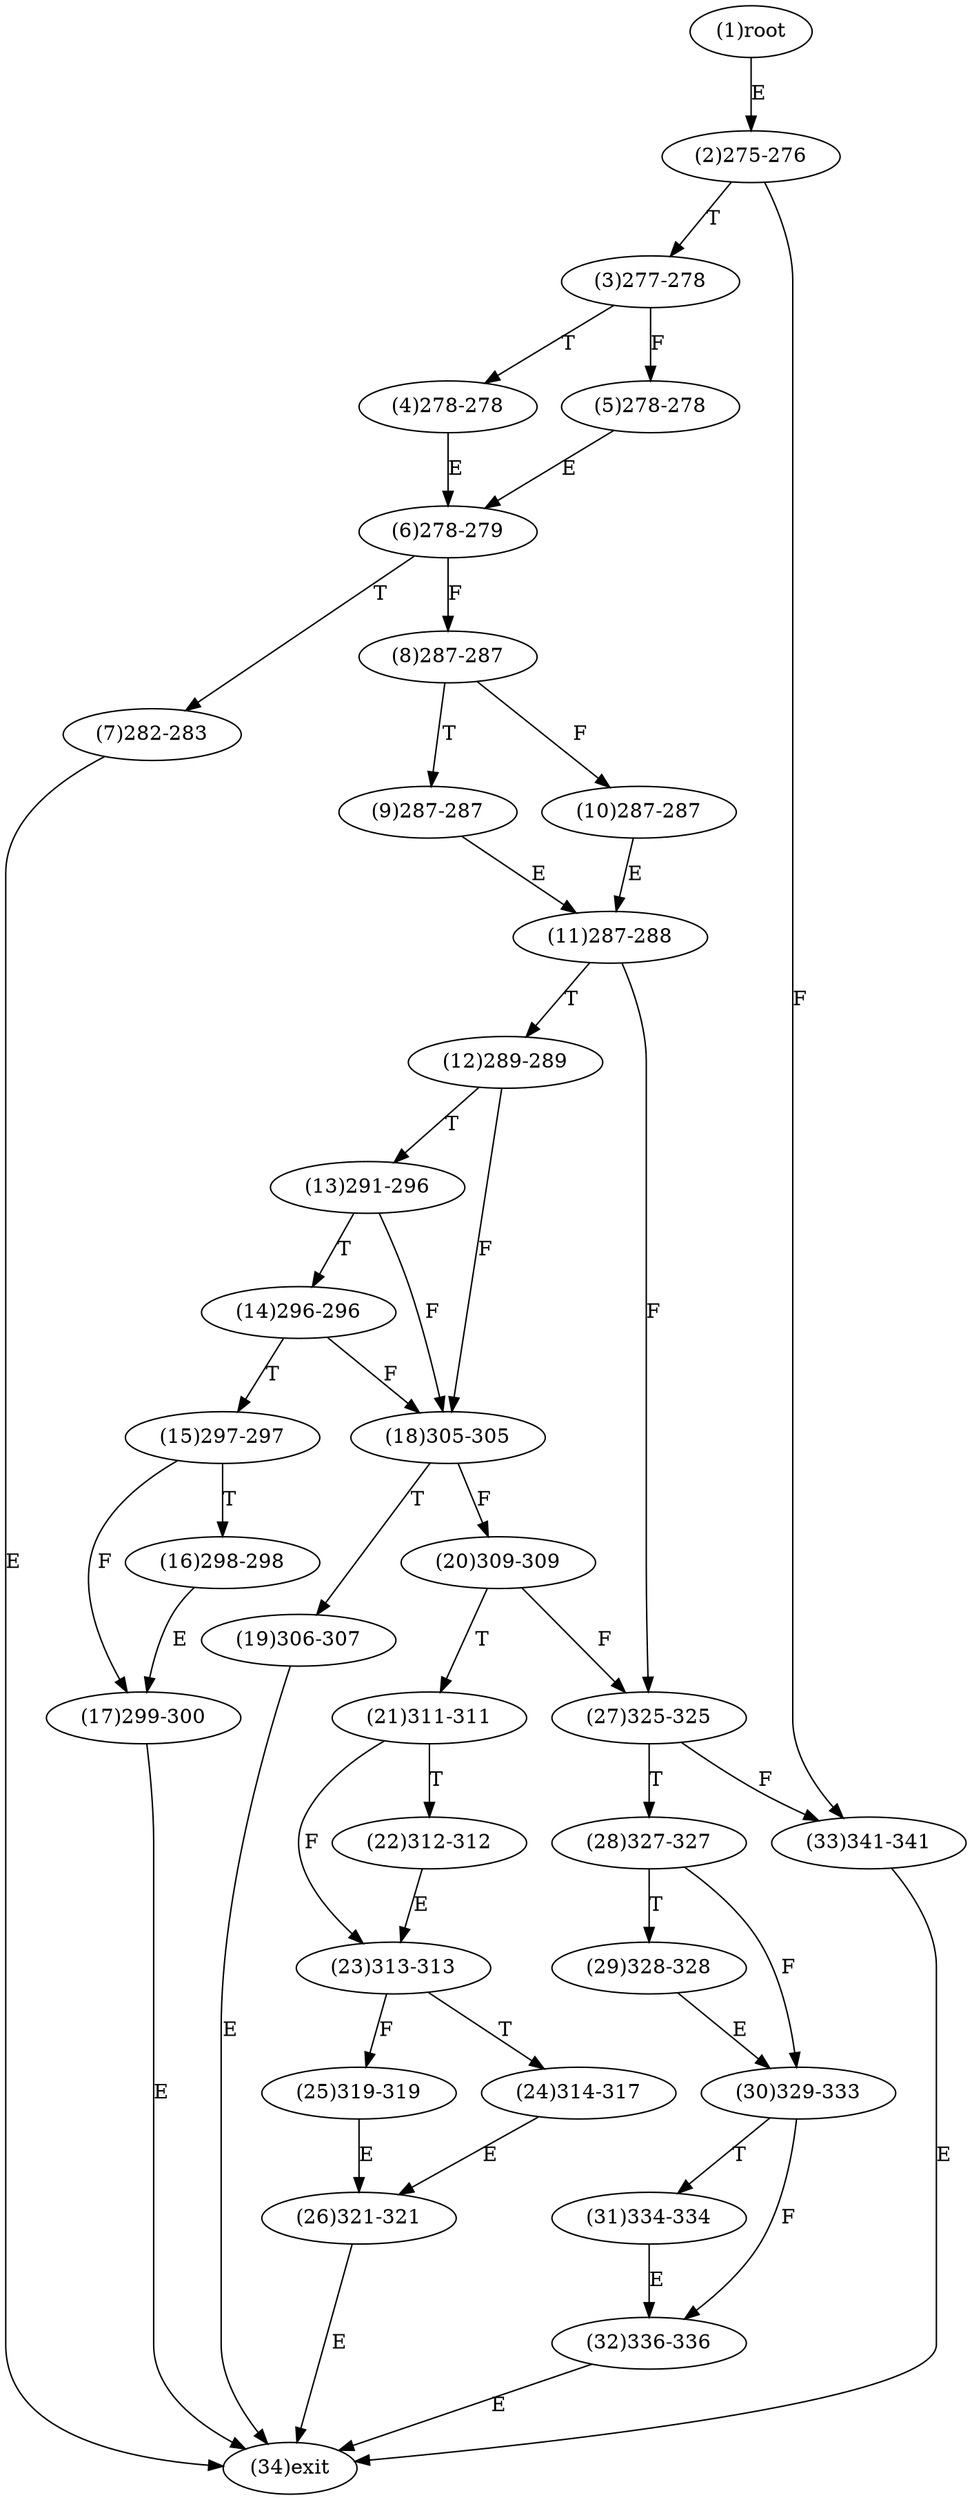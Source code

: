 digraph "" { 
1[ label="(1)root"];
2[ label="(2)275-276"];
3[ label="(3)277-278"];
4[ label="(4)278-278"];
5[ label="(5)278-278"];
6[ label="(6)278-279"];
7[ label="(7)282-283"];
8[ label="(8)287-287"];
9[ label="(9)287-287"];
10[ label="(10)287-287"];
11[ label="(11)287-288"];
12[ label="(12)289-289"];
13[ label="(13)291-296"];
14[ label="(14)296-296"];
15[ label="(15)297-297"];
17[ label="(17)299-300"];
16[ label="(16)298-298"];
19[ label="(19)306-307"];
18[ label="(18)305-305"];
21[ label="(21)311-311"];
20[ label="(20)309-309"];
23[ label="(23)313-313"];
22[ label="(22)312-312"];
25[ label="(25)319-319"];
24[ label="(24)314-317"];
27[ label="(27)325-325"];
26[ label="(26)321-321"];
29[ label="(29)328-328"];
28[ label="(28)327-327"];
31[ label="(31)334-334"];
30[ label="(30)329-333"];
34[ label="(34)exit"];
32[ label="(32)336-336"];
33[ label="(33)341-341"];
1->2[ label="E"];
2->33[ label="F"];
2->3[ label="T"];
3->5[ label="F"];
3->4[ label="T"];
4->6[ label="E"];
5->6[ label="E"];
6->8[ label="F"];
6->7[ label="T"];
7->34[ label="E"];
8->10[ label="F"];
8->9[ label="T"];
9->11[ label="E"];
10->11[ label="E"];
11->27[ label="F"];
11->12[ label="T"];
12->18[ label="F"];
12->13[ label="T"];
13->18[ label="F"];
13->14[ label="T"];
14->18[ label="F"];
14->15[ label="T"];
15->17[ label="F"];
15->16[ label="T"];
16->17[ label="E"];
17->34[ label="E"];
18->20[ label="F"];
18->19[ label="T"];
19->34[ label="E"];
20->27[ label="F"];
20->21[ label="T"];
21->23[ label="F"];
21->22[ label="T"];
22->23[ label="E"];
23->25[ label="F"];
23->24[ label="T"];
24->26[ label="E"];
25->26[ label="E"];
26->34[ label="E"];
27->33[ label="F"];
27->28[ label="T"];
28->30[ label="F"];
28->29[ label="T"];
29->30[ label="E"];
30->32[ label="F"];
30->31[ label="T"];
31->32[ label="E"];
32->34[ label="E"];
33->34[ label="E"];
}